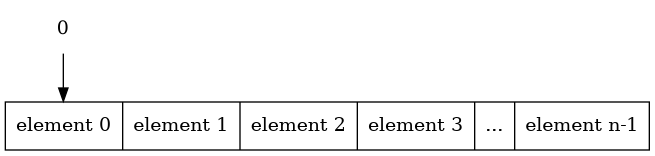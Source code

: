 @startdot
digraph ArrayList {
  array [shape=record, label="<f0> element 0|<f1> element 1|<f2> element 2|<f3> element 3|<fx> ...|<fn> element n-1"]
  node [shape=plaintext]
  0 -> array:f0
}
@enddot
